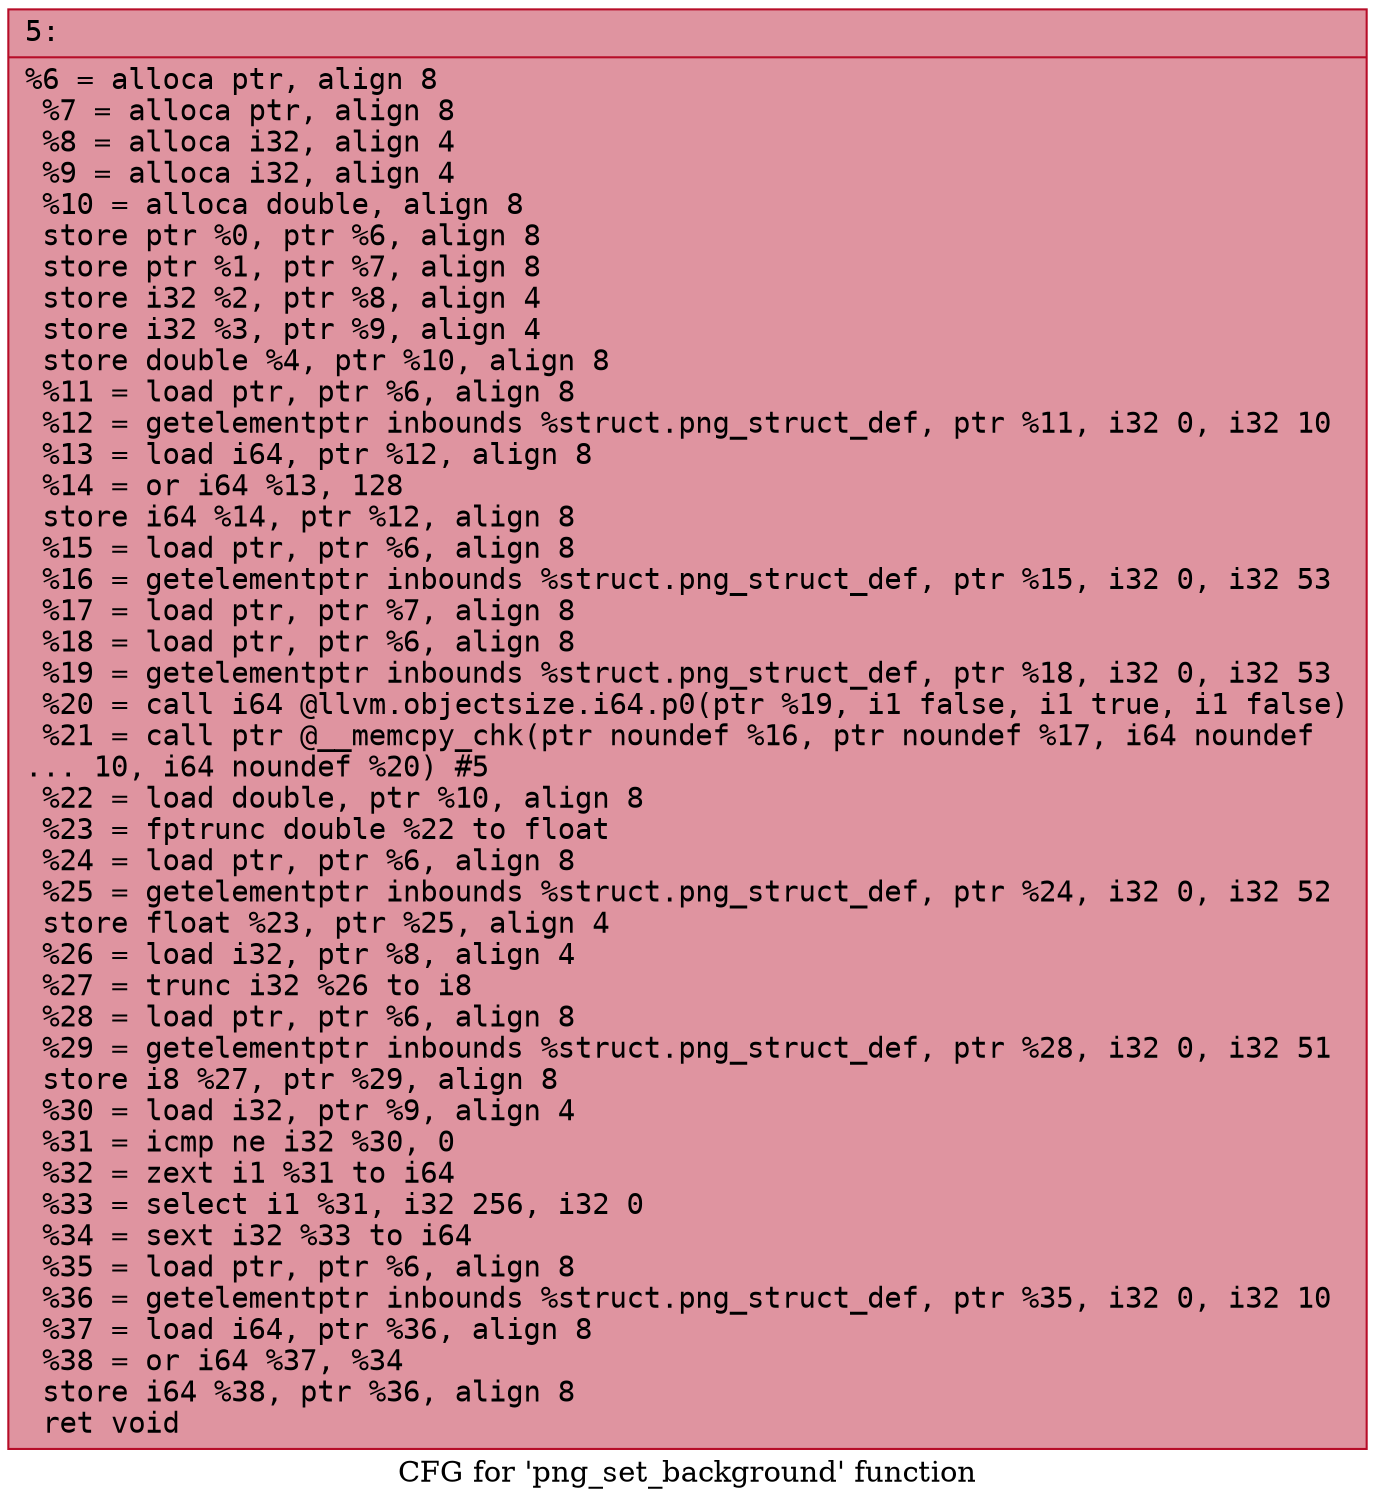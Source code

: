 digraph "CFG for 'png_set_background' function" {
	label="CFG for 'png_set_background' function";

	Node0x600000d84a50 [shape=record,color="#b70d28ff", style=filled, fillcolor="#b70d2870" fontname="Courier",label="{5:\l|  %6 = alloca ptr, align 8\l  %7 = alloca ptr, align 8\l  %8 = alloca i32, align 4\l  %9 = alloca i32, align 4\l  %10 = alloca double, align 8\l  store ptr %0, ptr %6, align 8\l  store ptr %1, ptr %7, align 8\l  store i32 %2, ptr %8, align 4\l  store i32 %3, ptr %9, align 4\l  store double %4, ptr %10, align 8\l  %11 = load ptr, ptr %6, align 8\l  %12 = getelementptr inbounds %struct.png_struct_def, ptr %11, i32 0, i32 10\l  %13 = load i64, ptr %12, align 8\l  %14 = or i64 %13, 128\l  store i64 %14, ptr %12, align 8\l  %15 = load ptr, ptr %6, align 8\l  %16 = getelementptr inbounds %struct.png_struct_def, ptr %15, i32 0, i32 53\l  %17 = load ptr, ptr %7, align 8\l  %18 = load ptr, ptr %6, align 8\l  %19 = getelementptr inbounds %struct.png_struct_def, ptr %18, i32 0, i32 53\l  %20 = call i64 @llvm.objectsize.i64.p0(ptr %19, i1 false, i1 true, i1 false)\l  %21 = call ptr @__memcpy_chk(ptr noundef %16, ptr noundef %17, i64 noundef\l... 10, i64 noundef %20) #5\l  %22 = load double, ptr %10, align 8\l  %23 = fptrunc double %22 to float\l  %24 = load ptr, ptr %6, align 8\l  %25 = getelementptr inbounds %struct.png_struct_def, ptr %24, i32 0, i32 52\l  store float %23, ptr %25, align 4\l  %26 = load i32, ptr %8, align 4\l  %27 = trunc i32 %26 to i8\l  %28 = load ptr, ptr %6, align 8\l  %29 = getelementptr inbounds %struct.png_struct_def, ptr %28, i32 0, i32 51\l  store i8 %27, ptr %29, align 8\l  %30 = load i32, ptr %9, align 4\l  %31 = icmp ne i32 %30, 0\l  %32 = zext i1 %31 to i64\l  %33 = select i1 %31, i32 256, i32 0\l  %34 = sext i32 %33 to i64\l  %35 = load ptr, ptr %6, align 8\l  %36 = getelementptr inbounds %struct.png_struct_def, ptr %35, i32 0, i32 10\l  %37 = load i64, ptr %36, align 8\l  %38 = or i64 %37, %34\l  store i64 %38, ptr %36, align 8\l  ret void\l}"];
}

